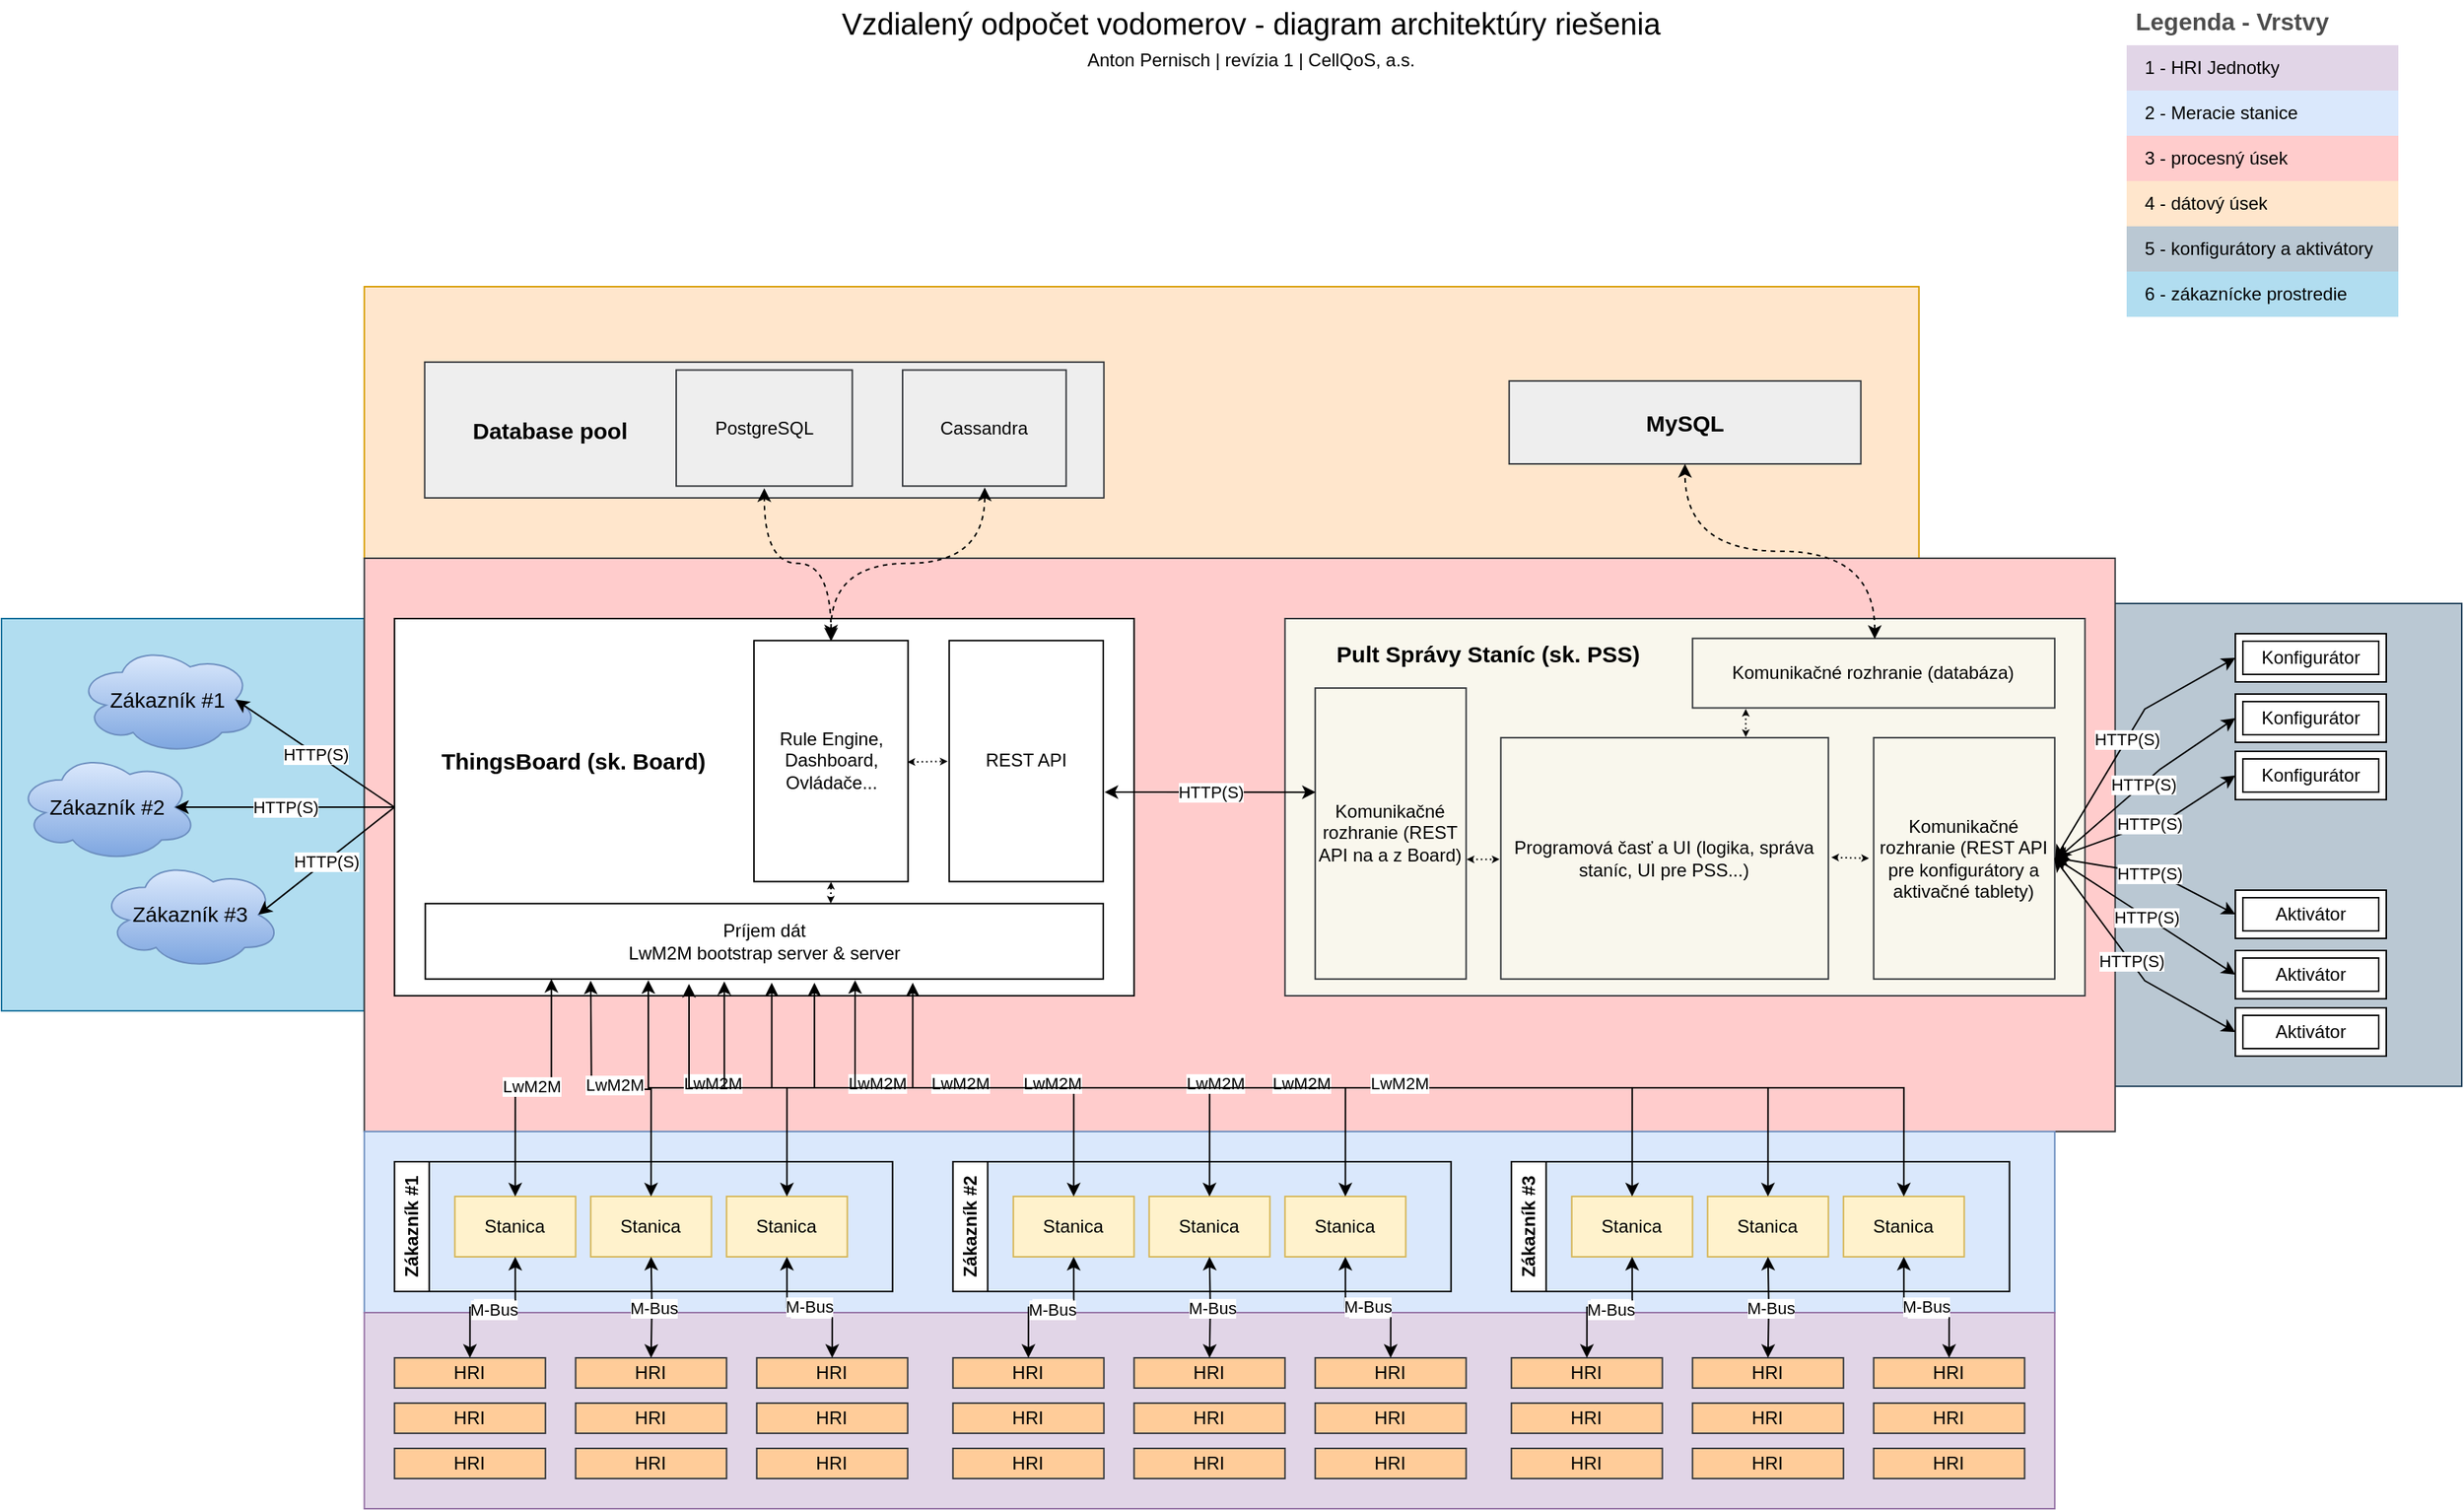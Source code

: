 <mxfile version="21.7.1" type="github">
  <diagram name="Page-1" id="n-vTJbwa5jrU47sz1mU_">
    <mxGraphModel dx="2049" dy="1117" grid="1" gridSize="10" guides="1" tooltips="1" connect="1" arrows="1" fold="1" page="1" pageScale="1" pageWidth="1654" pageHeight="1169" math="0" shadow="0">
      <root>
        <mxCell id="0" />
        <mxCell id="1" parent="0" />
        <mxCell id="zFDy8maUrEVvLOlvmagO-31" value="" style="rounded=0;whiteSpace=wrap;html=1;fillColor=#bac8d3;strokeColor=#23445d;" vertex="1" parent="1">
          <mxGeometry x="1412" y="430" width="230" height="320" as="geometry" />
        </mxCell>
        <mxCell id="oxmaoGViPWF4fEeADS45-164" value="" style="rounded=0;whiteSpace=wrap;html=1;fillColor=#b1ddf0;strokeColor=#10739e;" parent="1" vertex="1">
          <mxGeometry x="12" y="440" width="240.36" height="260" as="geometry" />
        </mxCell>
        <mxCell id="oxmaoGViPWF4fEeADS45-132" value="" style="rounded=0;whiteSpace=wrap;html=1;fillColor=#ffe6cc;strokeColor=#d79b00;" parent="1" vertex="1">
          <mxGeometry x="252.36" y="220" width="1030" height="180" as="geometry" />
        </mxCell>
        <mxCell id="oxmaoGViPWF4fEeADS45-131" value="" style="rounded=0;whiteSpace=wrap;html=1;fillColor=#ffcccc;strokeColor=#36393d;" parent="1" vertex="1">
          <mxGeometry x="252.36" y="400" width="1160" height="380" as="geometry" />
        </mxCell>
        <mxCell id="oxmaoGViPWF4fEeADS45-92" value="" style="rounded=0;whiteSpace=wrap;html=1;fillColor=#dae8fc;strokeColor=#6c8ebf;" parent="1" vertex="1">
          <mxGeometry x="252.36" y="780" width="1120" height="120" as="geometry" />
        </mxCell>
        <mxCell id="oxmaoGViPWF4fEeADS45-91" value="" style="rounded=0;whiteSpace=wrap;html=1;fillColor=#e1d5e7;strokeColor=#9673a6;" parent="1" vertex="1">
          <mxGeometry x="252.36" y="900" width="1120" height="130" as="geometry" />
        </mxCell>
        <mxCell id="oxmaoGViPWF4fEeADS45-1" value="Zákazník #1" style="swimlane;horizontal=0;whiteSpace=wrap;html=1;" parent="1" vertex="1">
          <mxGeometry x="272.36" y="800" width="330" height="86" as="geometry" />
        </mxCell>
        <mxCell id="oxmaoGViPWF4fEeADS45-14" value="Stanica" style="whiteSpace=wrap;html=1;align=center;fillColor=#fff2cc;strokeColor=#d6b656;" parent="oxmaoGViPWF4fEeADS45-1" vertex="1">
          <mxGeometry x="40" y="23" width="80" height="40" as="geometry" />
        </mxCell>
        <mxCell id="oxmaoGViPWF4fEeADS45-17" value="Stanica" style="whiteSpace=wrap;html=1;align=center;fillColor=#fff2cc;strokeColor=#d6b656;" parent="oxmaoGViPWF4fEeADS45-1" vertex="1">
          <mxGeometry x="130" y="23" width="80" height="40" as="geometry" />
        </mxCell>
        <mxCell id="oxmaoGViPWF4fEeADS45-18" value="Stanica" style="whiteSpace=wrap;html=1;align=center;fillColor=#fff2cc;strokeColor=#d6b656;" parent="oxmaoGViPWF4fEeADS45-1" vertex="1">
          <mxGeometry x="220" y="23" width="80" height="40" as="geometry" />
        </mxCell>
        <mxCell id="oxmaoGViPWF4fEeADS45-15" value="" style="group" parent="1" vertex="1" connectable="0">
          <mxGeometry x="272.36" y="930" width="100" height="80" as="geometry" />
        </mxCell>
        <mxCell id="oxmaoGViPWF4fEeADS45-9" value="HRI" style="whiteSpace=wrap;html=1;align=center;fillColor=#ffcc99;strokeColor=#36393d;" parent="oxmaoGViPWF4fEeADS45-15" vertex="1">
          <mxGeometry width="100" height="20" as="geometry" />
        </mxCell>
        <mxCell id="oxmaoGViPWF4fEeADS45-10" value="HRI" style="whiteSpace=wrap;html=1;align=center;fillColor=#ffcc99;strokeColor=#36393d;" parent="oxmaoGViPWF4fEeADS45-15" vertex="1">
          <mxGeometry y="30" width="100" height="20" as="geometry" />
        </mxCell>
        <mxCell id="oxmaoGViPWF4fEeADS45-11" value="HRI" style="whiteSpace=wrap;html=1;align=center;fillColor=#ffcc99;strokeColor=#36393d;" parent="oxmaoGViPWF4fEeADS45-15" vertex="1">
          <mxGeometry y="60" width="100" height="20" as="geometry" />
        </mxCell>
        <mxCell id="oxmaoGViPWF4fEeADS45-20" value="" style="group" parent="1" vertex="1" connectable="0">
          <mxGeometry x="392.36" y="930" width="100" height="80" as="geometry" />
        </mxCell>
        <mxCell id="oxmaoGViPWF4fEeADS45-21" value="HRI" style="whiteSpace=wrap;html=1;align=center;fillColor=#ffcc99;strokeColor=#36393d;" parent="oxmaoGViPWF4fEeADS45-20" vertex="1">
          <mxGeometry width="100" height="20" as="geometry" />
        </mxCell>
        <mxCell id="oxmaoGViPWF4fEeADS45-22" value="HRI" style="whiteSpace=wrap;html=1;align=center;fillColor=#ffcc99;strokeColor=#36393d;" parent="oxmaoGViPWF4fEeADS45-20" vertex="1">
          <mxGeometry y="30" width="100" height="20" as="geometry" />
        </mxCell>
        <mxCell id="oxmaoGViPWF4fEeADS45-23" value="HRI" style="whiteSpace=wrap;html=1;align=center;fillColor=#ffcc99;strokeColor=#36393d;" parent="oxmaoGViPWF4fEeADS45-20" vertex="1">
          <mxGeometry y="60" width="100" height="20" as="geometry" />
        </mxCell>
        <mxCell id="oxmaoGViPWF4fEeADS45-24" value="" style="group" parent="1" vertex="1" connectable="0">
          <mxGeometry x="512.36" y="930" width="100" height="80" as="geometry" />
        </mxCell>
        <mxCell id="oxmaoGViPWF4fEeADS45-25" value="HRI" style="whiteSpace=wrap;html=1;align=center;fillColor=#ffcc99;strokeColor=#36393d;" parent="oxmaoGViPWF4fEeADS45-24" vertex="1">
          <mxGeometry width="100" height="20" as="geometry" />
        </mxCell>
        <mxCell id="oxmaoGViPWF4fEeADS45-26" value="HRI" style="whiteSpace=wrap;html=1;align=center;fillColor=#ffcc99;strokeColor=#36393d;" parent="oxmaoGViPWF4fEeADS45-24" vertex="1">
          <mxGeometry y="30" width="100" height="20" as="geometry" />
        </mxCell>
        <mxCell id="oxmaoGViPWF4fEeADS45-27" value="HRI" style="whiteSpace=wrap;html=1;align=center;fillColor=#ffcc99;strokeColor=#36393d;" parent="oxmaoGViPWF4fEeADS45-24" vertex="1">
          <mxGeometry y="60" width="100" height="20" as="geometry" />
        </mxCell>
        <mxCell id="oxmaoGViPWF4fEeADS45-30" value="" style="endArrow=classic;html=1;rounded=0;exitX=0.5;exitY=0;exitDx=0;exitDy=0;entryX=0.5;entryY=1;entryDx=0;entryDy=0;edgeStyle=orthogonalEdgeStyle;startArrow=classic;startFill=1;" parent="1" source="oxmaoGViPWF4fEeADS45-9" target="oxmaoGViPWF4fEeADS45-14" edge="1">
          <mxGeometry relative="1" as="geometry">
            <mxPoint x="322.36" y="910" as="sourcePoint" />
            <mxPoint x="422.36" y="910" as="targetPoint" />
          </mxGeometry>
        </mxCell>
        <mxCell id="oxmaoGViPWF4fEeADS45-31" value="Label" style="edgeLabel;resizable=0;html=1;align=center;verticalAlign=middle;" parent="oxmaoGViPWF4fEeADS45-30" connectable="0" vertex="1">
          <mxGeometry relative="1" as="geometry" />
        </mxCell>
        <mxCell id="oxmaoGViPWF4fEeADS45-32" value="M-Bus" style="edgeLabel;html=1;align=center;verticalAlign=middle;resizable=0;points=[];" parent="oxmaoGViPWF4fEeADS45-30" vertex="1" connectable="0">
          <mxGeometry x="0.012" y="-1" relative="1" as="geometry">
            <mxPoint as="offset" />
          </mxGeometry>
        </mxCell>
        <mxCell id="oxmaoGViPWF4fEeADS45-34" value="" style="endArrow=classic;html=1;rounded=0;entryX=0.5;entryY=1;entryDx=0;entryDy=0;edgeStyle=orthogonalEdgeStyle;startArrow=classic;startFill=1;" parent="1" target="oxmaoGViPWF4fEeADS45-17" edge="1">
          <mxGeometry relative="1" as="geometry">
            <mxPoint x="442.36" y="930" as="sourcePoint" />
            <mxPoint x="412.36" y="870" as="targetPoint" />
          </mxGeometry>
        </mxCell>
        <mxCell id="oxmaoGViPWF4fEeADS45-35" value="Label" style="edgeLabel;resizable=0;html=1;align=center;verticalAlign=middle;" parent="oxmaoGViPWF4fEeADS45-34" connectable="0" vertex="1">
          <mxGeometry relative="1" as="geometry" />
        </mxCell>
        <mxCell id="oxmaoGViPWF4fEeADS45-36" value="M-Bus" style="edgeLabel;html=1;align=center;verticalAlign=middle;resizable=0;points=[];" parent="oxmaoGViPWF4fEeADS45-34" vertex="1" connectable="0">
          <mxGeometry x="0.012" y="-1" relative="1" as="geometry">
            <mxPoint as="offset" />
          </mxGeometry>
        </mxCell>
        <mxCell id="oxmaoGViPWF4fEeADS45-37" value="" style="endArrow=classic;html=1;rounded=0;entryX=0.5;entryY=1;entryDx=0;entryDy=0;edgeStyle=orthogonalEdgeStyle;startArrow=classic;startFill=1;exitX=0.5;exitY=0;exitDx=0;exitDy=0;" parent="1" source="oxmaoGViPWF4fEeADS45-25" target="oxmaoGViPWF4fEeADS45-18" edge="1">
          <mxGeometry relative="1" as="geometry">
            <mxPoint x="452.36" y="940" as="sourcePoint" />
            <mxPoint x="452.36" y="870" as="targetPoint" />
          </mxGeometry>
        </mxCell>
        <mxCell id="oxmaoGViPWF4fEeADS45-38" value="Label" style="edgeLabel;resizable=0;html=1;align=center;verticalAlign=middle;" parent="oxmaoGViPWF4fEeADS45-37" connectable="0" vertex="1">
          <mxGeometry relative="1" as="geometry" />
        </mxCell>
        <mxCell id="oxmaoGViPWF4fEeADS45-39" value="M-Bus" style="edgeLabel;html=1;align=center;verticalAlign=middle;resizable=0;points=[];" parent="oxmaoGViPWF4fEeADS45-37" vertex="1" connectable="0">
          <mxGeometry x="0.012" y="-1" relative="1" as="geometry">
            <mxPoint as="offset" />
          </mxGeometry>
        </mxCell>
        <mxCell id="oxmaoGViPWF4fEeADS45-41" value="Zákazník #2" style="swimlane;horizontal=0;whiteSpace=wrap;html=1;" parent="1" vertex="1">
          <mxGeometry x="642.36" y="800" width="330" height="86" as="geometry" />
        </mxCell>
        <mxCell id="oxmaoGViPWF4fEeADS45-42" value="Stanica" style="whiteSpace=wrap;html=1;align=center;fillColor=#fff2cc;strokeColor=#d6b656;" parent="oxmaoGViPWF4fEeADS45-41" vertex="1">
          <mxGeometry x="40" y="23" width="80" height="40" as="geometry" />
        </mxCell>
        <mxCell id="oxmaoGViPWF4fEeADS45-43" value="Stanica" style="whiteSpace=wrap;html=1;align=center;fillColor=#fff2cc;strokeColor=#d6b656;" parent="oxmaoGViPWF4fEeADS45-41" vertex="1">
          <mxGeometry x="130" y="23" width="80" height="40" as="geometry" />
        </mxCell>
        <mxCell id="oxmaoGViPWF4fEeADS45-44" value="Stanica" style="whiteSpace=wrap;html=1;align=center;fillColor=#fff2cc;strokeColor=#d6b656;" parent="oxmaoGViPWF4fEeADS45-41" vertex="1">
          <mxGeometry x="220" y="23" width="80" height="40" as="geometry" />
        </mxCell>
        <mxCell id="oxmaoGViPWF4fEeADS45-45" value="" style="group" parent="1" vertex="1" connectable="0">
          <mxGeometry x="642.36" y="930" width="100" height="80" as="geometry" />
        </mxCell>
        <mxCell id="oxmaoGViPWF4fEeADS45-46" value="HRI" style="whiteSpace=wrap;html=1;align=center;fillColor=#ffcc99;strokeColor=#36393d;" parent="oxmaoGViPWF4fEeADS45-45" vertex="1">
          <mxGeometry width="100" height="20" as="geometry" />
        </mxCell>
        <mxCell id="oxmaoGViPWF4fEeADS45-47" value="HRI" style="whiteSpace=wrap;html=1;align=center;fillColor=#ffcc99;strokeColor=#36393d;" parent="oxmaoGViPWF4fEeADS45-45" vertex="1">
          <mxGeometry y="30" width="100" height="20" as="geometry" />
        </mxCell>
        <mxCell id="oxmaoGViPWF4fEeADS45-48" value="HRI" style="whiteSpace=wrap;html=1;align=center;fillColor=#ffcc99;strokeColor=#36393d;" parent="oxmaoGViPWF4fEeADS45-45" vertex="1">
          <mxGeometry y="60" width="100" height="20" as="geometry" />
        </mxCell>
        <mxCell id="oxmaoGViPWF4fEeADS45-49" value="" style="group" parent="1" vertex="1" connectable="0">
          <mxGeometry x="762.36" y="930" width="100" height="80" as="geometry" />
        </mxCell>
        <mxCell id="oxmaoGViPWF4fEeADS45-50" value="HRI" style="whiteSpace=wrap;html=1;align=center;fillColor=#ffcc99;strokeColor=#36393d;" parent="oxmaoGViPWF4fEeADS45-49" vertex="1">
          <mxGeometry width="100" height="20" as="geometry" />
        </mxCell>
        <mxCell id="oxmaoGViPWF4fEeADS45-51" value="HRI" style="whiteSpace=wrap;html=1;align=center;fillColor=#ffcc99;strokeColor=#36393d;" parent="oxmaoGViPWF4fEeADS45-49" vertex="1">
          <mxGeometry y="30" width="100" height="20" as="geometry" />
        </mxCell>
        <mxCell id="oxmaoGViPWF4fEeADS45-52" value="HRI" style="whiteSpace=wrap;html=1;align=center;fillColor=#ffcc99;strokeColor=#36393d;" parent="oxmaoGViPWF4fEeADS45-49" vertex="1">
          <mxGeometry y="60" width="100" height="20" as="geometry" />
        </mxCell>
        <mxCell id="oxmaoGViPWF4fEeADS45-53" value="" style="group" parent="1" vertex="1" connectable="0">
          <mxGeometry x="882.36" y="930" width="100" height="80" as="geometry" />
        </mxCell>
        <mxCell id="oxmaoGViPWF4fEeADS45-54" value="HRI" style="whiteSpace=wrap;html=1;align=center;fillColor=#ffcc99;strokeColor=#36393d;" parent="oxmaoGViPWF4fEeADS45-53" vertex="1">
          <mxGeometry width="100" height="20" as="geometry" />
        </mxCell>
        <mxCell id="oxmaoGViPWF4fEeADS45-55" value="HRI" style="whiteSpace=wrap;html=1;align=center;fillColor=#ffcc99;strokeColor=#36393d;" parent="oxmaoGViPWF4fEeADS45-53" vertex="1">
          <mxGeometry y="30" width="100" height="20" as="geometry" />
        </mxCell>
        <mxCell id="oxmaoGViPWF4fEeADS45-56" value="HRI" style="whiteSpace=wrap;html=1;align=center;fillColor=#ffcc99;strokeColor=#36393d;" parent="oxmaoGViPWF4fEeADS45-53" vertex="1">
          <mxGeometry y="60" width="100" height="20" as="geometry" />
        </mxCell>
        <mxCell id="oxmaoGViPWF4fEeADS45-57" value="" style="endArrow=classic;html=1;rounded=0;exitX=0.5;exitY=0;exitDx=0;exitDy=0;entryX=0.5;entryY=1;entryDx=0;entryDy=0;edgeStyle=orthogonalEdgeStyle;startArrow=classic;startFill=1;" parent="1" source="oxmaoGViPWF4fEeADS45-46" target="oxmaoGViPWF4fEeADS45-42" edge="1">
          <mxGeometry relative="1" as="geometry">
            <mxPoint x="692.36" y="910" as="sourcePoint" />
            <mxPoint x="792.36" y="910" as="targetPoint" />
          </mxGeometry>
        </mxCell>
        <mxCell id="oxmaoGViPWF4fEeADS45-58" value="Label" style="edgeLabel;resizable=0;html=1;align=center;verticalAlign=middle;" parent="oxmaoGViPWF4fEeADS45-57" connectable="0" vertex="1">
          <mxGeometry relative="1" as="geometry" />
        </mxCell>
        <mxCell id="oxmaoGViPWF4fEeADS45-59" value="M-Bus" style="edgeLabel;html=1;align=center;verticalAlign=middle;resizable=0;points=[];" parent="oxmaoGViPWF4fEeADS45-57" vertex="1" connectable="0">
          <mxGeometry x="0.012" y="-1" relative="1" as="geometry">
            <mxPoint as="offset" />
          </mxGeometry>
        </mxCell>
        <mxCell id="oxmaoGViPWF4fEeADS45-60" value="" style="endArrow=classic;html=1;rounded=0;entryX=0.5;entryY=1;entryDx=0;entryDy=0;edgeStyle=orthogonalEdgeStyle;startArrow=classic;startFill=1;" parent="1" target="oxmaoGViPWF4fEeADS45-43" edge="1">
          <mxGeometry relative="1" as="geometry">
            <mxPoint x="812.36" y="930" as="sourcePoint" />
            <mxPoint x="782.36" y="870" as="targetPoint" />
          </mxGeometry>
        </mxCell>
        <mxCell id="oxmaoGViPWF4fEeADS45-61" value="Label" style="edgeLabel;resizable=0;html=1;align=center;verticalAlign=middle;" parent="oxmaoGViPWF4fEeADS45-60" connectable="0" vertex="1">
          <mxGeometry relative="1" as="geometry" />
        </mxCell>
        <mxCell id="oxmaoGViPWF4fEeADS45-62" value="M-Bus" style="edgeLabel;html=1;align=center;verticalAlign=middle;resizable=0;points=[];" parent="oxmaoGViPWF4fEeADS45-60" vertex="1" connectable="0">
          <mxGeometry x="0.012" y="-1" relative="1" as="geometry">
            <mxPoint as="offset" />
          </mxGeometry>
        </mxCell>
        <mxCell id="oxmaoGViPWF4fEeADS45-63" value="" style="endArrow=classic;html=1;rounded=0;entryX=0.5;entryY=1;entryDx=0;entryDy=0;edgeStyle=orthogonalEdgeStyle;startArrow=classic;startFill=1;exitX=0.5;exitY=0;exitDx=0;exitDy=0;" parent="1" source="oxmaoGViPWF4fEeADS45-54" target="oxmaoGViPWF4fEeADS45-44" edge="1">
          <mxGeometry relative="1" as="geometry">
            <mxPoint x="822.36" y="940" as="sourcePoint" />
            <mxPoint x="822.36" y="870" as="targetPoint" />
          </mxGeometry>
        </mxCell>
        <mxCell id="oxmaoGViPWF4fEeADS45-64" value="Label" style="edgeLabel;resizable=0;html=1;align=center;verticalAlign=middle;" parent="oxmaoGViPWF4fEeADS45-63" connectable="0" vertex="1">
          <mxGeometry relative="1" as="geometry" />
        </mxCell>
        <mxCell id="oxmaoGViPWF4fEeADS45-65" value="M-Bus" style="edgeLabel;html=1;align=center;verticalAlign=middle;resizable=0;points=[];" parent="oxmaoGViPWF4fEeADS45-63" vertex="1" connectable="0">
          <mxGeometry x="0.012" y="-1" relative="1" as="geometry">
            <mxPoint as="offset" />
          </mxGeometry>
        </mxCell>
        <mxCell id="oxmaoGViPWF4fEeADS45-66" value="Zákazník #3" style="swimlane;horizontal=0;whiteSpace=wrap;html=1;" parent="1" vertex="1">
          <mxGeometry x="1012.36" y="800" width="330" height="86" as="geometry" />
        </mxCell>
        <mxCell id="oxmaoGViPWF4fEeADS45-67" value="Stanica" style="whiteSpace=wrap;html=1;align=center;fillColor=#fff2cc;strokeColor=#d6b656;" parent="oxmaoGViPWF4fEeADS45-66" vertex="1">
          <mxGeometry x="40" y="23" width="80" height="40" as="geometry" />
        </mxCell>
        <mxCell id="oxmaoGViPWF4fEeADS45-68" value="Stanica" style="whiteSpace=wrap;html=1;align=center;fillColor=#fff2cc;strokeColor=#d6b656;" parent="oxmaoGViPWF4fEeADS45-66" vertex="1">
          <mxGeometry x="130" y="23" width="80" height="40" as="geometry" />
        </mxCell>
        <mxCell id="oxmaoGViPWF4fEeADS45-69" value="Stanica" style="whiteSpace=wrap;html=1;align=center;fillColor=#fff2cc;strokeColor=#d6b656;" parent="oxmaoGViPWF4fEeADS45-66" vertex="1">
          <mxGeometry x="220" y="23" width="80" height="40" as="geometry" />
        </mxCell>
        <mxCell id="oxmaoGViPWF4fEeADS45-70" value="" style="group" parent="1" vertex="1" connectable="0">
          <mxGeometry x="1012.36" y="930" width="100" height="80" as="geometry" />
        </mxCell>
        <mxCell id="oxmaoGViPWF4fEeADS45-71" value="HRI" style="whiteSpace=wrap;html=1;align=center;fillColor=#ffcc99;strokeColor=#36393d;" parent="oxmaoGViPWF4fEeADS45-70" vertex="1">
          <mxGeometry width="100" height="20" as="geometry" />
        </mxCell>
        <mxCell id="oxmaoGViPWF4fEeADS45-72" value="HRI" style="whiteSpace=wrap;html=1;align=center;fillColor=#ffcc99;strokeColor=#36393d;" parent="oxmaoGViPWF4fEeADS45-70" vertex="1">
          <mxGeometry y="30" width="100" height="20" as="geometry" />
        </mxCell>
        <mxCell id="oxmaoGViPWF4fEeADS45-73" value="HRI" style="whiteSpace=wrap;html=1;align=center;fillColor=#ffcc99;strokeColor=#36393d;" parent="oxmaoGViPWF4fEeADS45-70" vertex="1">
          <mxGeometry y="60" width="100" height="20" as="geometry" />
        </mxCell>
        <mxCell id="oxmaoGViPWF4fEeADS45-74" value="" style="group" parent="1" vertex="1" connectable="0">
          <mxGeometry x="1132.36" y="930" width="100" height="80" as="geometry" />
        </mxCell>
        <mxCell id="oxmaoGViPWF4fEeADS45-75" value="HRI" style="whiteSpace=wrap;html=1;align=center;fillColor=#ffcc99;strokeColor=#36393d;" parent="oxmaoGViPWF4fEeADS45-74" vertex="1">
          <mxGeometry width="100" height="20" as="geometry" />
        </mxCell>
        <mxCell id="oxmaoGViPWF4fEeADS45-76" value="HRI" style="whiteSpace=wrap;html=1;align=center;fillColor=#ffcc99;strokeColor=#36393d;" parent="oxmaoGViPWF4fEeADS45-74" vertex="1">
          <mxGeometry y="30" width="100" height="20" as="geometry" />
        </mxCell>
        <mxCell id="oxmaoGViPWF4fEeADS45-77" value="HRI" style="whiteSpace=wrap;html=1;align=center;fillColor=#ffcc99;strokeColor=#36393d;" parent="oxmaoGViPWF4fEeADS45-74" vertex="1">
          <mxGeometry y="60" width="100" height="20" as="geometry" />
        </mxCell>
        <mxCell id="oxmaoGViPWF4fEeADS45-78" value="" style="group" parent="1" vertex="1" connectable="0">
          <mxGeometry x="1252.36" y="930" width="100" height="80" as="geometry" />
        </mxCell>
        <mxCell id="oxmaoGViPWF4fEeADS45-79" value="HRI" style="whiteSpace=wrap;html=1;align=center;fillColor=#ffcc99;strokeColor=#36393d;" parent="oxmaoGViPWF4fEeADS45-78" vertex="1">
          <mxGeometry width="100" height="20" as="geometry" />
        </mxCell>
        <mxCell id="oxmaoGViPWF4fEeADS45-80" value="HRI" style="whiteSpace=wrap;html=1;align=center;fillColor=#ffcc99;strokeColor=#36393d;" parent="oxmaoGViPWF4fEeADS45-78" vertex="1">
          <mxGeometry y="30" width="100" height="20" as="geometry" />
        </mxCell>
        <mxCell id="oxmaoGViPWF4fEeADS45-81" value="HRI" style="whiteSpace=wrap;html=1;align=center;fillColor=#ffcc99;strokeColor=#36393d;" parent="oxmaoGViPWF4fEeADS45-78" vertex="1">
          <mxGeometry y="60" width="100" height="20" as="geometry" />
        </mxCell>
        <mxCell id="oxmaoGViPWF4fEeADS45-82" value="" style="endArrow=classic;html=1;rounded=0;exitX=0.5;exitY=0;exitDx=0;exitDy=0;entryX=0.5;entryY=1;entryDx=0;entryDy=0;edgeStyle=orthogonalEdgeStyle;startArrow=classic;startFill=1;" parent="1" source="oxmaoGViPWF4fEeADS45-71" target="oxmaoGViPWF4fEeADS45-67" edge="1">
          <mxGeometry relative="1" as="geometry">
            <mxPoint x="1062.36" y="910" as="sourcePoint" />
            <mxPoint x="1162.36" y="910" as="targetPoint" />
          </mxGeometry>
        </mxCell>
        <mxCell id="oxmaoGViPWF4fEeADS45-83" value="Label" style="edgeLabel;resizable=0;html=1;align=center;verticalAlign=middle;" parent="oxmaoGViPWF4fEeADS45-82" connectable="0" vertex="1">
          <mxGeometry relative="1" as="geometry" />
        </mxCell>
        <mxCell id="oxmaoGViPWF4fEeADS45-84" value="M-Bus" style="edgeLabel;html=1;align=center;verticalAlign=middle;resizable=0;points=[];" parent="oxmaoGViPWF4fEeADS45-82" vertex="1" connectable="0">
          <mxGeometry x="0.012" y="-1" relative="1" as="geometry">
            <mxPoint as="offset" />
          </mxGeometry>
        </mxCell>
        <mxCell id="oxmaoGViPWF4fEeADS45-85" value="" style="endArrow=classic;html=1;rounded=0;entryX=0.5;entryY=1;entryDx=0;entryDy=0;edgeStyle=orthogonalEdgeStyle;startArrow=classic;startFill=1;" parent="1" target="oxmaoGViPWF4fEeADS45-68" edge="1">
          <mxGeometry relative="1" as="geometry">
            <mxPoint x="1182.36" y="930" as="sourcePoint" />
            <mxPoint x="1152.36" y="870" as="targetPoint" />
          </mxGeometry>
        </mxCell>
        <mxCell id="oxmaoGViPWF4fEeADS45-86" value="Label" style="edgeLabel;resizable=0;html=1;align=center;verticalAlign=middle;" parent="oxmaoGViPWF4fEeADS45-85" connectable="0" vertex="1">
          <mxGeometry relative="1" as="geometry" />
        </mxCell>
        <mxCell id="oxmaoGViPWF4fEeADS45-87" value="M-Bus" style="edgeLabel;html=1;align=center;verticalAlign=middle;resizable=0;points=[];" parent="oxmaoGViPWF4fEeADS45-85" vertex="1" connectable="0">
          <mxGeometry x="0.012" y="-1" relative="1" as="geometry">
            <mxPoint as="offset" />
          </mxGeometry>
        </mxCell>
        <mxCell id="oxmaoGViPWF4fEeADS45-88" value="" style="endArrow=classic;html=1;rounded=0;entryX=0.5;entryY=1;entryDx=0;entryDy=0;edgeStyle=orthogonalEdgeStyle;startArrow=classic;startFill=1;exitX=0.5;exitY=0;exitDx=0;exitDy=0;" parent="1" source="oxmaoGViPWF4fEeADS45-79" target="oxmaoGViPWF4fEeADS45-69" edge="1">
          <mxGeometry relative="1" as="geometry">
            <mxPoint x="1192.36" y="940" as="sourcePoint" />
            <mxPoint x="1192.36" y="870" as="targetPoint" />
          </mxGeometry>
        </mxCell>
        <mxCell id="oxmaoGViPWF4fEeADS45-89" value="Label" style="edgeLabel;resizable=0;html=1;align=center;verticalAlign=middle;" parent="oxmaoGViPWF4fEeADS45-88" connectable="0" vertex="1">
          <mxGeometry relative="1" as="geometry" />
        </mxCell>
        <mxCell id="oxmaoGViPWF4fEeADS45-90" value="M-Bus" style="edgeLabel;html=1;align=center;verticalAlign=middle;resizable=0;points=[];" parent="oxmaoGViPWF4fEeADS45-88" vertex="1" connectable="0">
          <mxGeometry x="0.012" y="-1" relative="1" as="geometry">
            <mxPoint as="offset" />
          </mxGeometry>
        </mxCell>
        <mxCell id="oxmaoGViPWF4fEeADS45-93" value="Legenda - Vrstvy" style="shape=table;startSize=30;container=1;collapsible=0;childLayout=tableLayout;fontSize=16;align=left;verticalAlign=top;fillColor=none;strokeColor=none;fontColor=#4D4D4D;fontStyle=1;spacingLeft=6;spacing=0;resizable=0;" parent="1" vertex="1">
          <mxGeometry x="1420" y="30" width="180" height="210" as="geometry" />
        </mxCell>
        <mxCell id="oxmaoGViPWF4fEeADS45-94" value="" style="shape=tableRow;horizontal=0;startSize=0;swimlaneHead=0;swimlaneBody=0;strokeColor=inherit;top=0;left=0;bottom=0;right=0;collapsible=0;dropTarget=0;fillColor=none;points=[[0,0.5],[1,0.5]];portConstraint=eastwest;fontSize=12;" parent="oxmaoGViPWF4fEeADS45-93" vertex="1">
          <mxGeometry y="30" width="180" height="30" as="geometry" />
        </mxCell>
        <mxCell id="oxmaoGViPWF4fEeADS45-95" value="1 - HRI Jednotky" style="shape=partialRectangle;html=1;whiteSpace=wrap;connectable=0;strokeColor=#9673a6;overflow=hidden;fillColor=#e1d5e7;top=0;left=0;bottom=0;right=0;pointerEvents=1;fontSize=12;align=left;spacingLeft=10;spacingRight=4;" parent="oxmaoGViPWF4fEeADS45-94" vertex="1">
          <mxGeometry width="180" height="30" as="geometry">
            <mxRectangle width="180" height="30" as="alternateBounds" />
          </mxGeometry>
        </mxCell>
        <mxCell id="oxmaoGViPWF4fEeADS45-96" value="" style="shape=tableRow;horizontal=0;startSize=0;swimlaneHead=0;swimlaneBody=0;strokeColor=inherit;top=0;left=0;bottom=0;right=0;collapsible=0;dropTarget=0;fillColor=none;points=[[0,0.5],[1,0.5]];portConstraint=eastwest;fontSize=12;" parent="oxmaoGViPWF4fEeADS45-93" vertex="1">
          <mxGeometry y="60" width="180" height="30" as="geometry" />
        </mxCell>
        <mxCell id="oxmaoGViPWF4fEeADS45-97" value="2 - Meracie stanice" style="shape=partialRectangle;html=1;whiteSpace=wrap;connectable=0;strokeColor=#6c8ebf;overflow=hidden;fillColor=#dae8fc;top=0;left=0;bottom=0;right=0;pointerEvents=1;fontSize=12;align=left;spacingLeft=10;spacingRight=4;" parent="oxmaoGViPWF4fEeADS45-96" vertex="1">
          <mxGeometry width="180" height="30" as="geometry">
            <mxRectangle width="180" height="30" as="alternateBounds" />
          </mxGeometry>
        </mxCell>
        <mxCell id="oxmaoGViPWF4fEeADS45-98" value="" style="shape=tableRow;horizontal=0;startSize=0;swimlaneHead=0;swimlaneBody=0;strokeColor=inherit;top=0;left=0;bottom=0;right=0;collapsible=0;dropTarget=0;fillColor=none;points=[[0,0.5],[1,0.5]];portConstraint=eastwest;fontSize=12;" parent="oxmaoGViPWF4fEeADS45-93" vertex="1">
          <mxGeometry y="90" width="180" height="30" as="geometry" />
        </mxCell>
        <mxCell id="oxmaoGViPWF4fEeADS45-99" value="3 - procesný úsek" style="shape=partialRectangle;html=1;whiteSpace=wrap;connectable=0;strokeColor=#36393d;overflow=hidden;fillColor=#ffcccc;top=0;left=0;bottom=0;right=0;pointerEvents=1;fontSize=12;align=left;spacingLeft=10;spacingRight=4;" parent="oxmaoGViPWF4fEeADS45-98" vertex="1">
          <mxGeometry width="180" height="30" as="geometry">
            <mxRectangle width="180" height="30" as="alternateBounds" />
          </mxGeometry>
        </mxCell>
        <mxCell id="oxmaoGViPWF4fEeADS45-100" value="" style="shape=tableRow;horizontal=0;startSize=0;swimlaneHead=0;swimlaneBody=0;strokeColor=inherit;top=0;left=0;bottom=0;right=0;collapsible=0;dropTarget=0;fillColor=none;points=[[0,0.5],[1,0.5]];portConstraint=eastwest;fontSize=12;" parent="oxmaoGViPWF4fEeADS45-93" vertex="1">
          <mxGeometry y="120" width="180" height="30" as="geometry" />
        </mxCell>
        <mxCell id="oxmaoGViPWF4fEeADS45-101" value="4 - dátový úsek" style="shape=partialRectangle;html=1;whiteSpace=wrap;connectable=0;strokeColor=#d79b00;overflow=hidden;fillColor=#ffe6cc;top=0;left=0;bottom=0;right=0;pointerEvents=1;fontSize=12;align=left;spacingLeft=10;spacingRight=4;" parent="oxmaoGViPWF4fEeADS45-100" vertex="1">
          <mxGeometry width="180" height="30" as="geometry">
            <mxRectangle width="180" height="30" as="alternateBounds" />
          </mxGeometry>
        </mxCell>
        <mxCell id="oxmaoGViPWF4fEeADS45-102" value="" style="shape=tableRow;horizontal=0;startSize=0;swimlaneHead=0;swimlaneBody=0;strokeColor=inherit;top=0;left=0;bottom=0;right=0;collapsible=0;dropTarget=0;fillColor=none;points=[[0,0.5],[1,0.5]];portConstraint=eastwest;fontSize=12;" parent="oxmaoGViPWF4fEeADS45-93" vertex="1">
          <mxGeometry y="150" width="180" height="30" as="geometry" />
        </mxCell>
        <mxCell id="oxmaoGViPWF4fEeADS45-103" value="5 - konfigurátory a aktivátory" style="shape=partialRectangle;html=1;whiteSpace=wrap;connectable=0;strokeColor=#23445d;overflow=hidden;fillColor=#bac8d3;top=0;left=0;bottom=0;right=0;pointerEvents=1;fontSize=12;align=left;spacingLeft=10;spacingRight=4;" parent="oxmaoGViPWF4fEeADS45-102" vertex="1">
          <mxGeometry width="180" height="30" as="geometry">
            <mxRectangle width="180" height="30" as="alternateBounds" />
          </mxGeometry>
        </mxCell>
        <mxCell id="oxmaoGViPWF4fEeADS45-104" value="" style="shape=tableRow;horizontal=0;startSize=0;swimlaneHead=0;swimlaneBody=0;strokeColor=inherit;top=0;left=0;bottom=0;right=0;collapsible=0;dropTarget=0;fillColor=none;points=[[0,0.5],[1,0.5]];portConstraint=eastwest;fontSize=12;" parent="oxmaoGViPWF4fEeADS45-93" vertex="1">
          <mxGeometry y="180" width="180" height="30" as="geometry" />
        </mxCell>
        <mxCell id="oxmaoGViPWF4fEeADS45-105" value="6 - zákaznícke prostredie" style="shape=partialRectangle;html=1;whiteSpace=wrap;connectable=0;strokeColor=#10739e;overflow=hidden;fillColor=#b1ddf0;top=0;left=0;bottom=0;right=0;pointerEvents=1;fontSize=12;align=left;spacingLeft=10;spacingRight=4;" parent="oxmaoGViPWF4fEeADS45-104" vertex="1">
          <mxGeometry width="180" height="30" as="geometry">
            <mxRectangle width="180" height="30" as="alternateBounds" />
          </mxGeometry>
        </mxCell>
        <mxCell id="oxmaoGViPWF4fEeADS45-106" value="" style="rounded=0;absoluteArcSize=1;html=1;arcSize=10;" parent="1" vertex="1">
          <mxGeometry x="272.36" y="440" width="490" height="250" as="geometry" />
        </mxCell>
        <mxCell id="oxmaoGViPWF4fEeADS45-107" value="&lt;span style=&quot;font-size: 15px;&quot;&gt;&lt;b&gt;ThingsBoard (sk. Board)&lt;/b&gt;&lt;/span&gt;" style="html=1;shape=mxgraph.er.anchor;whiteSpace=wrap;" parent="oxmaoGViPWF4fEeADS45-106" vertex="1">
          <mxGeometry width="238.194" height="188.889" as="geometry" />
        </mxCell>
        <mxCell id="oxmaoGViPWF4fEeADS45-108" value="Rule Engine, Dashboard, Ovládače..." style="rounded=0;absoluteArcSize=1;html=1;arcSize=10;whiteSpace=wrap;points=[];strokeColor=inherit;fillColor=inherit;" parent="oxmaoGViPWF4fEeADS45-106" vertex="1">
          <mxGeometry x="238.194" y="14.583" width="102.083" height="159.722" as="geometry" />
        </mxCell>
        <mxCell id="oxmaoGViPWF4fEeADS45-109" value="Príjem dát&lt;br&gt;LwM2M bootstrap server &amp;amp; server" style="rounded=0;absoluteArcSize=1;html=1;arcSize=10;whiteSpace=wrap;points=[];strokeColor=inherit;fillColor=inherit;" parent="oxmaoGViPWF4fEeADS45-106" vertex="1">
          <mxGeometry x="20.417" y="188.889" width="449.167" height="50" as="geometry" />
        </mxCell>
        <mxCell id="oxmaoGViPWF4fEeADS45-110" value="REST API" style="rounded=0;absoluteArcSize=1;html=1;arcSize=10;whiteSpace=wrap;points=[];strokeColor=inherit;fillColor=inherit;" parent="oxmaoGViPWF4fEeADS45-106" vertex="1">
          <mxGeometry x="367.5" y="14.583" width="102.083" height="159.722" as="geometry" />
        </mxCell>
        <mxCell id="oxmaoGViPWF4fEeADS45-153" value="" style="endArrow=classic;startArrow=classic;html=1;entryX=0.5;entryY=1.001;entryDx=0;entryDy=0;entryPerimeter=0;exitX=0.598;exitY=-0.001;exitDx=0;exitDy=0;exitPerimeter=0;dashed=1;dashPattern=1 2;endSize=2;startSize=2;rounded=0;" parent="oxmaoGViPWF4fEeADS45-106" source="oxmaoGViPWF4fEeADS45-109" target="oxmaoGViPWF4fEeADS45-108" edge="1">
          <mxGeometry width="50" height="50" relative="1" as="geometry">
            <mxPoint x="240" y="220" as="sourcePoint" />
            <mxPoint x="290" y="170" as="targetPoint" />
          </mxGeometry>
        </mxCell>
        <mxCell id="oxmaoGViPWF4fEeADS45-154" value="" style="endArrow=classic;startArrow=classic;html=1;entryX=-0.01;entryY=0.501;entryDx=0;entryDy=0;entryPerimeter=0;exitX=0.996;exitY=0.504;exitDx=0;exitDy=0;exitPerimeter=0;dashed=1;dashPattern=1 2;endSize=2;startSize=2;rounded=0;" parent="oxmaoGViPWF4fEeADS45-106" source="oxmaoGViPWF4fEeADS45-108" target="oxmaoGViPWF4fEeADS45-110" edge="1">
          <mxGeometry width="50" height="50" relative="1" as="geometry">
            <mxPoint x="253" y="198" as="sourcePoint" />
            <mxPoint x="299" y="184" as="targetPoint" />
          </mxGeometry>
        </mxCell>
        <mxCell id="oxmaoGViPWF4fEeADS45-111" value="" style="rounded=0;absoluteArcSize=1;html=1;arcSize=10;fillColor=#eeeeee;strokeColor=#36393d;" parent="1" vertex="1">
          <mxGeometry x="292.36" y="270" width="450" height="90" as="geometry" />
        </mxCell>
        <mxCell id="oxmaoGViPWF4fEeADS45-112" value="&lt;span style=&quot;font-size: 15px;&quot;&gt;&lt;b&gt;Database pool&lt;/b&gt;&lt;/span&gt;" style="html=1;shape=mxgraph.er.anchor;whiteSpace=wrap;" parent="oxmaoGViPWF4fEeADS45-111" vertex="1">
          <mxGeometry width="166.667" height="90" as="geometry" />
        </mxCell>
        <mxCell id="oxmaoGViPWF4fEeADS45-113" value="PostgreSQL" style="rounded=0;absoluteArcSize=1;html=1;arcSize=10;whiteSpace=wrap;points=[];strokeColor=inherit;fillColor=inherit;" parent="oxmaoGViPWF4fEeADS45-111" vertex="1">
          <mxGeometry x="166.667" y="5.251" width="116.667" height="76.923" as="geometry" />
        </mxCell>
        <mxCell id="oxmaoGViPWF4fEeADS45-115" value="Cassandra" style="rounded=0;absoluteArcSize=1;html=1;arcSize=10;whiteSpace=wrap;points=[];strokeColor=inherit;fillColor=inherit;" parent="oxmaoGViPWF4fEeADS45-111" vertex="1">
          <mxGeometry x="316.667" y="5.251" width="108.333" height="76.923" as="geometry" />
        </mxCell>
        <mxCell id="oxmaoGViPWF4fEeADS45-116" value="" style="endArrow=classic;startArrow=classic;html=1;entryX=0.5;entryY=1.019;entryDx=0;entryDy=0;entryPerimeter=0;exitX=0.5;exitY=0.003;exitDx=0;exitDy=0;exitPerimeter=0;edgeStyle=orthogonalEdgeStyle;dashed=1;curved=1;" parent="1" source="oxmaoGViPWF4fEeADS45-108" target="oxmaoGViPWF4fEeADS45-113" edge="1">
          <mxGeometry width="50" height="50" relative="1" as="geometry">
            <mxPoint x="662.36" y="270" as="sourcePoint" />
            <mxPoint x="662.36" y="260" as="targetPoint" />
          </mxGeometry>
        </mxCell>
        <mxCell id="oxmaoGViPWF4fEeADS45-117" value="" style="endArrow=classic;startArrow=classic;html=1;entryX=0.502;entryY=1.012;entryDx=0;entryDy=0;entryPerimeter=0;exitX=0.5;exitY=-0.009;exitDx=0;exitDy=0;exitPerimeter=0;edgeStyle=orthogonalEdgeStyle;dashed=1;curved=1;" parent="1" source="oxmaoGViPWF4fEeADS45-108" target="oxmaoGViPWF4fEeADS45-115" edge="1">
          <mxGeometry width="50" height="50" relative="1" as="geometry">
            <mxPoint x="707.36" y="343" as="sourcePoint" />
            <mxPoint x="627.36" y="228" as="targetPoint" />
          </mxGeometry>
        </mxCell>
        <mxCell id="oxmaoGViPWF4fEeADS45-118" value="" style="rounded=0;absoluteArcSize=1;html=1;arcSize=10;fillColor=#f9f7ed;strokeColor=#36393d;" parent="1" vertex="1">
          <mxGeometry x="862.36" y="440" width="530" height="250" as="geometry" />
        </mxCell>
        <mxCell id="oxmaoGViPWF4fEeADS45-119" value="&lt;span style=&quot;font-size: 15px;&quot;&gt;&lt;b&gt;Pult Správy Staníc (sk. PSS)&lt;/b&gt;&lt;/span&gt;" style="html=1;shape=mxgraph.er.anchor;whiteSpace=wrap;" parent="oxmaoGViPWF4fEeADS45-118" vertex="1">
          <mxGeometry width="270" height="46.053" as="geometry" />
        </mxCell>
        <mxCell id="oxmaoGViPWF4fEeADS45-121" value="Komunikačné rozhranie (REST API na a z Board)" style="rounded=0;absoluteArcSize=1;html=1;arcSize=10;whiteSpace=wrap;points=[];strokeColor=inherit;fillColor=inherit;" parent="oxmaoGViPWF4fEeADS45-118" vertex="1">
          <mxGeometry x="20" y="46.053" width="100" height="192.836" as="geometry" />
        </mxCell>
        <mxCell id="oxmaoGViPWF4fEeADS45-123" value="Komunikačné rozhranie (databáza)" style="rounded=0;absoluteArcSize=1;html=1;arcSize=10;whiteSpace=wrap;points=[];strokeColor=inherit;fillColor=inherit;" parent="oxmaoGViPWF4fEeADS45-118" vertex="1">
          <mxGeometry x="270" y="13.158" width="240" height="46.053" as="geometry" />
        </mxCell>
        <mxCell id="oxmaoGViPWF4fEeADS45-128" value="Komunikačné rozhranie (REST API pre konfigurátory a aktivačné tablety)" style="rounded=0;absoluteArcSize=1;html=1;arcSize=10;whiteSpace=wrap;points=[];strokeColor=inherit;fillColor=inherit;" parent="oxmaoGViPWF4fEeADS45-118" vertex="1">
          <mxGeometry x="390" y="78.947" width="120" height="159.941" as="geometry" />
        </mxCell>
        <mxCell id="oxmaoGViPWF4fEeADS45-129" value="Programová časť a UI (logika, správa staníc, UI pre PSS...)" style="rounded=0;absoluteArcSize=1;html=1;arcSize=10;whiteSpace=wrap;points=[];strokeColor=inherit;fillColor=inherit;" parent="oxmaoGViPWF4fEeADS45-118" vertex="1">
          <mxGeometry x="143" y="78.947" width="217" height="159.941" as="geometry" />
        </mxCell>
        <mxCell id="oxmaoGViPWF4fEeADS45-158" value="" style="endArrow=classic;startArrow=classic;html=1;entryX=-0.004;entryY=0.504;entryDx=0;entryDy=0;entryPerimeter=0;exitX=1.004;exitY=0.589;exitDx=0;exitDy=0;exitPerimeter=0;dashed=1;dashPattern=1 2;endSize=2;startSize=2;rounded=0;" parent="oxmaoGViPWF4fEeADS45-118" source="oxmaoGViPWF4fEeADS45-121" target="oxmaoGViPWF4fEeADS45-129" edge="1">
          <mxGeometry width="50" height="50" relative="1" as="geometry">
            <mxPoint x="-240" y="105" as="sourcePoint" />
            <mxPoint x="-214" y="105" as="targetPoint" />
          </mxGeometry>
        </mxCell>
        <mxCell id="oxmaoGViPWF4fEeADS45-159" value="" style="endArrow=classic;startArrow=classic;html=1;entryX=-0.026;entryY=0.5;entryDx=0;entryDy=0;entryPerimeter=0;exitX=1.009;exitY=0.496;exitDx=0;exitDy=0;exitPerimeter=0;dashed=1;dashPattern=1 2;endSize=2;startSize=2;rounded=0;" parent="oxmaoGViPWF4fEeADS45-118" source="oxmaoGViPWF4fEeADS45-129" target="oxmaoGViPWF4fEeADS45-128" edge="1">
          <mxGeometry width="50" height="50" relative="1" as="geometry">
            <mxPoint x="130" y="152" as="sourcePoint" />
            <mxPoint x="152" y="170" as="targetPoint" />
          </mxGeometry>
        </mxCell>
        <mxCell id="oxmaoGViPWF4fEeADS45-160" value="" style="endArrow=classic;startArrow=classic;html=1;entryX=0.748;entryY=-0.003;entryDx=0;entryDy=0;entryPerimeter=0;exitX=0.147;exitY=1.015;exitDx=0;exitDy=0;exitPerimeter=0;dashed=1;dashPattern=1 2;endSize=2;startSize=2;rounded=0;" parent="oxmaoGViPWF4fEeADS45-118" source="oxmaoGViPWF4fEeADS45-123" target="oxmaoGViPWF4fEeADS45-129" edge="1">
          <mxGeometry width="50" height="50" relative="1" as="geometry">
            <mxPoint x="372" y="168" as="sourcePoint" />
            <mxPoint x="397" y="169" as="targetPoint" />
          </mxGeometry>
        </mxCell>
        <mxCell id="oxmaoGViPWF4fEeADS45-124" value="" style="rounded=0;absoluteArcSize=1;html=1;arcSize=10;fillColor=#eeeeee;strokeColor=#36393d;" parent="1" vertex="1">
          <mxGeometry x="1010.86" y="282.5" width="233" height="55" as="geometry" />
        </mxCell>
        <mxCell id="oxmaoGViPWF4fEeADS45-125" value="&lt;span style=&quot;font-size: 15px;&quot;&gt;&lt;b&gt;MySQL&lt;/b&gt;&lt;/span&gt;" style="html=1;shape=mxgraph.er.anchor;whiteSpace=wrap;" parent="oxmaoGViPWF4fEeADS45-124" vertex="1">
          <mxGeometry width="233" height="55.0" as="geometry" />
        </mxCell>
        <mxCell id="oxmaoGViPWF4fEeADS45-130" value="" style="endArrow=classic;startArrow=classic;html=1;entryX=0.5;entryY=1;entryDx=0;entryDy=0;exitX=0.503;exitY=0.008;exitDx=0;exitDy=0;exitPerimeter=0;edgeStyle=orthogonalEdgeStyle;dashed=1;curved=1;" parent="1" source="oxmaoGViPWF4fEeADS45-123" target="oxmaoGViPWF4fEeADS45-124" edge="1">
          <mxGeometry width="50" height="50" relative="1" as="geometry">
            <mxPoint x="707.36" y="340" as="sourcePoint" />
            <mxPoint x="773.36" y="227" as="targetPoint" />
          </mxGeometry>
        </mxCell>
        <mxCell id="oxmaoGViPWF4fEeADS45-133" value="" style="endArrow=classic;html=1;rounded=0;exitX=0.5;exitY=0;exitDx=0;exitDy=0;entryX=0.186;entryY=0.999;entryDx=0;entryDy=0;edgeStyle=orthogonalEdgeStyle;startArrow=classic;startFill=1;entryPerimeter=0;" parent="1" source="oxmaoGViPWF4fEeADS45-14" target="oxmaoGViPWF4fEeADS45-109" edge="1">
          <mxGeometry relative="1" as="geometry">
            <mxPoint x="332.36" y="940" as="sourcePoint" />
            <mxPoint x="362.36" y="873" as="targetPoint" />
          </mxGeometry>
        </mxCell>
        <mxCell id="oxmaoGViPWF4fEeADS45-135" value="LwM2M" style="edgeLabel;html=1;align=center;verticalAlign=middle;resizable=0;points=[];" parent="oxmaoGViPWF4fEeADS45-133" vertex="1" connectable="0">
          <mxGeometry x="0.012" y="-1" relative="1" as="geometry">
            <mxPoint x="-3" y="-2" as="offset" />
          </mxGeometry>
        </mxCell>
        <mxCell id="oxmaoGViPWF4fEeADS45-136" value="" style="endArrow=classic;html=1;rounded=0;exitX=0.5;exitY=0;exitDx=0;exitDy=0;edgeStyle=orthogonalEdgeStyle;startArrow=classic;startFill=1;" parent="1" source="oxmaoGViPWF4fEeADS45-17" edge="1">
          <mxGeometry relative="1" as="geometry">
            <mxPoint x="362.36" y="833" as="sourcePoint" />
            <mxPoint x="402.36" y="680" as="targetPoint" />
          </mxGeometry>
        </mxCell>
        <mxCell id="oxmaoGViPWF4fEeADS45-137" value="LwM2M" style="edgeLabel;html=1;align=center;verticalAlign=middle;resizable=0;points=[];" parent="oxmaoGViPWF4fEeADS45-136" vertex="1" connectable="0">
          <mxGeometry x="0.012" y="-1" relative="1" as="geometry">
            <mxPoint x="-3" y="-2" as="offset" />
          </mxGeometry>
        </mxCell>
        <mxCell id="oxmaoGViPWF4fEeADS45-139" value="" style="endArrow=classic;html=1;rounded=0;exitX=0.5;exitY=0;exitDx=0;exitDy=0;edgeStyle=orthogonalEdgeStyle;startArrow=classic;startFill=1;entryX=0.329;entryY=1.016;entryDx=0;entryDy=0;entryPerimeter=0;" parent="1" source="oxmaoGViPWF4fEeADS45-18" target="oxmaoGViPWF4fEeADS45-109" edge="1">
          <mxGeometry relative="1" as="geometry">
            <mxPoint x="452.36" y="833" as="sourcePoint" />
            <mxPoint x="412.36" y="690" as="targetPoint" />
          </mxGeometry>
        </mxCell>
        <mxCell id="oxmaoGViPWF4fEeADS45-140" value="LwM2M" style="edgeLabel;html=1;align=center;verticalAlign=middle;resizable=0;points=[];" parent="oxmaoGViPWF4fEeADS45-139" vertex="1" connectable="0">
          <mxGeometry x="0.012" y="-1" relative="1" as="geometry">
            <mxPoint x="-3" y="-2" as="offset" />
          </mxGeometry>
        </mxCell>
        <mxCell id="oxmaoGViPWF4fEeADS45-141" value="" style="endArrow=classic;html=1;rounded=0;exitX=0.5;exitY=0;exitDx=0;exitDy=0;edgeStyle=orthogonalEdgeStyle;startArrow=classic;startFill=1;entryX=0.389;entryY=1.066;entryDx=0;entryDy=0;entryPerimeter=0;" parent="1" source="oxmaoGViPWF4fEeADS45-42" target="oxmaoGViPWF4fEeADS45-109" edge="1">
          <mxGeometry relative="1" as="geometry">
            <mxPoint x="542.36" y="833" as="sourcePoint" />
            <mxPoint x="450.36" y="690" as="targetPoint" />
          </mxGeometry>
        </mxCell>
        <mxCell id="oxmaoGViPWF4fEeADS45-142" value="LwM2M" style="edgeLabel;html=1;align=center;verticalAlign=middle;resizable=0;points=[];" parent="oxmaoGViPWF4fEeADS45-141" vertex="1" connectable="0">
          <mxGeometry x="0.012" y="-1" relative="1" as="geometry">
            <mxPoint x="-3" y="-2" as="offset" />
          </mxGeometry>
        </mxCell>
        <mxCell id="oxmaoGViPWF4fEeADS45-143" value="" style="endArrow=classic;html=1;rounded=0;exitX=0.5;exitY=0;exitDx=0;exitDy=0;edgeStyle=orthogonalEdgeStyle;startArrow=classic;startFill=1;entryX=0.441;entryY=1.032;entryDx=0;entryDy=0;entryPerimeter=0;" parent="1" source="oxmaoGViPWF4fEeADS45-43" target="oxmaoGViPWF4fEeADS45-109" edge="1">
          <mxGeometry relative="1" as="geometry">
            <mxPoint x="732.36" y="833" as="sourcePoint" />
            <mxPoint x="477.36" y="692" as="targetPoint" />
          </mxGeometry>
        </mxCell>
        <mxCell id="oxmaoGViPWF4fEeADS45-144" value="LwM2M" style="edgeLabel;html=1;align=center;verticalAlign=middle;resizable=0;points=[];" parent="oxmaoGViPWF4fEeADS45-143" vertex="1" connectable="0">
          <mxGeometry x="0.012" y="-1" relative="1" as="geometry">
            <mxPoint x="-3" y="-2" as="offset" />
          </mxGeometry>
        </mxCell>
        <mxCell id="oxmaoGViPWF4fEeADS45-145" value="" style="endArrow=classic;html=1;rounded=0;exitX=0.5;exitY=0;exitDx=0;exitDy=0;edgeStyle=orthogonalEdgeStyle;startArrow=classic;startFill=1;entryX=0.511;entryY=1.049;entryDx=0;entryDy=0;entryPerimeter=0;" parent="1" source="oxmaoGViPWF4fEeADS45-44" target="oxmaoGViPWF4fEeADS45-109" edge="1">
          <mxGeometry relative="1" as="geometry">
            <mxPoint x="822.36" y="833" as="sourcePoint" />
            <mxPoint x="500.36" y="690" as="targetPoint" />
          </mxGeometry>
        </mxCell>
        <mxCell id="oxmaoGViPWF4fEeADS45-146" value="LwM2M" style="edgeLabel;html=1;align=center;verticalAlign=middle;resizable=0;points=[];" parent="oxmaoGViPWF4fEeADS45-145" vertex="1" connectable="0">
          <mxGeometry x="0.012" y="-1" relative="1" as="geometry">
            <mxPoint x="-3" y="-2" as="offset" />
          </mxGeometry>
        </mxCell>
        <mxCell id="oxmaoGViPWF4fEeADS45-147" value="" style="endArrow=classic;html=1;rounded=0;exitX=0.5;exitY=0;exitDx=0;exitDy=0;edgeStyle=orthogonalEdgeStyle;startArrow=classic;startFill=1;entryX=0.574;entryY=1.049;entryDx=0;entryDy=0;entryPerimeter=0;" parent="1" source="oxmaoGViPWF4fEeADS45-67" target="oxmaoGViPWF4fEeADS45-109" edge="1">
          <mxGeometry relative="1" as="geometry">
            <mxPoint x="912.36" y="833" as="sourcePoint" />
            <mxPoint x="532.36" y="691" as="targetPoint" />
          </mxGeometry>
        </mxCell>
        <mxCell id="oxmaoGViPWF4fEeADS45-148" value="LwM2M" style="edgeLabel;html=1;align=center;verticalAlign=middle;resizable=0;points=[];" parent="oxmaoGViPWF4fEeADS45-147" vertex="1" connectable="0">
          <mxGeometry x="0.012" y="-1" relative="1" as="geometry">
            <mxPoint x="-3" y="-2" as="offset" />
          </mxGeometry>
        </mxCell>
        <mxCell id="oxmaoGViPWF4fEeADS45-149" value="" style="endArrow=classic;html=1;rounded=0;exitX=0.5;exitY=0;exitDx=0;exitDy=0;edgeStyle=orthogonalEdgeStyle;startArrow=classic;startFill=1;entryX=0.634;entryY=1.016;entryDx=0;entryDy=0;entryPerimeter=0;" parent="1" source="oxmaoGViPWF4fEeADS45-68" target="oxmaoGViPWF4fEeADS45-109" edge="1">
          <mxGeometry relative="1" as="geometry">
            <mxPoint x="1102.36" y="833" as="sourcePoint" />
            <mxPoint x="560.36" y="691" as="targetPoint" />
          </mxGeometry>
        </mxCell>
        <mxCell id="oxmaoGViPWF4fEeADS45-150" value="LwM2M" style="edgeLabel;html=1;align=center;verticalAlign=middle;resizable=0;points=[];" parent="oxmaoGViPWF4fEeADS45-149" vertex="1" connectable="0">
          <mxGeometry x="0.012" y="-1" relative="1" as="geometry">
            <mxPoint x="-3" y="-2" as="offset" />
          </mxGeometry>
        </mxCell>
        <mxCell id="oxmaoGViPWF4fEeADS45-151" value="" style="endArrow=classic;html=1;rounded=0;exitX=0.5;exitY=0;exitDx=0;exitDy=0;edgeStyle=orthogonalEdgeStyle;startArrow=classic;startFill=1;entryX=0.719;entryY=1.049;entryDx=0;entryDy=0;entryPerimeter=0;" parent="1" source="oxmaoGViPWF4fEeADS45-69" target="oxmaoGViPWF4fEeADS45-109" edge="1">
          <mxGeometry relative="1" as="geometry">
            <mxPoint x="1192.36" y="833" as="sourcePoint" />
            <mxPoint x="587.36" y="690" as="targetPoint" />
          </mxGeometry>
        </mxCell>
        <mxCell id="oxmaoGViPWF4fEeADS45-152" value="LwM2M" style="edgeLabel;html=1;align=center;verticalAlign=middle;resizable=0;points=[];" parent="oxmaoGViPWF4fEeADS45-151" vertex="1" connectable="0">
          <mxGeometry x="0.012" y="-1" relative="1" as="geometry">
            <mxPoint x="-3" y="-2" as="offset" />
          </mxGeometry>
        </mxCell>
        <mxCell id="oxmaoGViPWF4fEeADS45-156" value="" style="endArrow=classic;html=1;exitX=1.008;exitY=0.629;exitDx=0;exitDy=0;exitPerimeter=0;entryX=0.004;entryY=0.358;entryDx=0;entryDy=0;entryPerimeter=0;startArrow=classic;startFill=1;rounded=0;" parent="1" source="oxmaoGViPWF4fEeADS45-110" target="oxmaoGViPWF4fEeADS45-121" edge="1">
          <mxGeometry relative="1" as="geometry">
            <mxPoint x="772.36" y="580" as="sourcePoint" />
            <mxPoint x="872.36" y="580" as="targetPoint" />
          </mxGeometry>
        </mxCell>
        <mxCell id="oxmaoGViPWF4fEeADS45-157" value="HTTP(S)" style="edgeLabel;resizable=0;html=1;align=center;verticalAlign=middle;" parent="oxmaoGViPWF4fEeADS45-156" connectable="0" vertex="1">
          <mxGeometry relative="1" as="geometry" />
        </mxCell>
        <mxCell id="oxmaoGViPWF4fEeADS45-161" value="&lt;font style=&quot;font-size: 14px;&quot;&gt;Zákazník #1&lt;/font&gt;" style="ellipse;shape=cloud;whiteSpace=wrap;html=1;align=center;fillColor=#dae8fc;strokeColor=#6c8ebf;gradientColor=#7ea6e0;" parent="1" vertex="1">
          <mxGeometry x="62" y="457.5" width="120" height="72.5" as="geometry" />
        </mxCell>
        <mxCell id="oxmaoGViPWF4fEeADS45-162" value="" style="endArrow=classic;html=1;rounded=0;exitX=0;exitY=0.5;exitDx=0;exitDy=0;entryX=0.875;entryY=0.5;entryDx=0;entryDy=0;entryPerimeter=0;" parent="1" source="oxmaoGViPWF4fEeADS45-106" target="oxmaoGViPWF4fEeADS45-161" edge="1">
          <mxGeometry relative="1" as="geometry">
            <mxPoint x="532.36" y="630" as="sourcePoint" />
            <mxPoint x="632.36" y="630" as="targetPoint" />
          </mxGeometry>
        </mxCell>
        <mxCell id="oxmaoGViPWF4fEeADS45-163" value="HTTP(S)" style="edgeLabel;resizable=0;html=1;align=center;verticalAlign=middle;" parent="oxmaoGViPWF4fEeADS45-162" connectable="0" vertex="1">
          <mxGeometry relative="1" as="geometry" />
        </mxCell>
        <mxCell id="oxmaoGViPWF4fEeADS45-165" value="&lt;font style=&quot;font-size: 14px;&quot;&gt;Zákazník #2&lt;/font&gt;" style="ellipse;shape=cloud;whiteSpace=wrap;html=1;align=center;fillColor=#dae8fc;strokeColor=#6c8ebf;gradientColor=#7ea6e0;" parent="1" vertex="1">
          <mxGeometry x="22" y="528.75" width="120" height="72.5" as="geometry" />
        </mxCell>
        <mxCell id="oxmaoGViPWF4fEeADS45-166" value="&lt;font style=&quot;font-size: 14px;&quot;&gt;Zákazník #3&lt;/font&gt;" style="ellipse;shape=cloud;whiteSpace=wrap;html=1;align=center;fillColor=#dae8fc;strokeColor=#6c8ebf;gradientColor=#7ea6e0;" parent="1" vertex="1">
          <mxGeometry x="77.18" y="600" width="120" height="72.5" as="geometry" />
        </mxCell>
        <mxCell id="oxmaoGViPWF4fEeADS45-167" value="" style="endArrow=classic;html=1;rounded=0;exitX=0;exitY=0.5;exitDx=0;exitDy=0;entryX=0.875;entryY=0.5;entryDx=0;entryDy=0;entryPerimeter=0;" parent="1" source="oxmaoGViPWF4fEeADS45-106" target="oxmaoGViPWF4fEeADS45-165" edge="1">
          <mxGeometry relative="1" as="geometry">
            <mxPoint x="282" y="575" as="sourcePoint" />
            <mxPoint x="212" y="730" as="targetPoint" />
          </mxGeometry>
        </mxCell>
        <mxCell id="oxmaoGViPWF4fEeADS45-168" value="HTTP(S)" style="edgeLabel;resizable=0;html=1;align=center;verticalAlign=middle;" parent="oxmaoGViPWF4fEeADS45-167" connectable="0" vertex="1">
          <mxGeometry relative="1" as="geometry" />
        </mxCell>
        <mxCell id="oxmaoGViPWF4fEeADS45-169" value="" style="endArrow=classic;html=1;rounded=0;exitX=0;exitY=0.5;exitDx=0;exitDy=0;entryX=0.875;entryY=0.5;entryDx=0;entryDy=0;entryPerimeter=0;" parent="1" source="oxmaoGViPWF4fEeADS45-106" target="oxmaoGViPWF4fEeADS45-166" edge="1">
          <mxGeometry relative="1" as="geometry">
            <mxPoint x="282" y="575" as="sourcePoint" />
            <mxPoint x="137" y="575" as="targetPoint" />
          </mxGeometry>
        </mxCell>
        <mxCell id="oxmaoGViPWF4fEeADS45-170" value="HTTP(S)" style="edgeLabel;resizable=0;html=1;align=center;verticalAlign=middle;" parent="oxmaoGViPWF4fEeADS45-169" connectable="0" vertex="1">
          <mxGeometry relative="1" as="geometry" />
        </mxCell>
        <mxCell id="zFDy8maUrEVvLOlvmagO-13" value="" style="group" vertex="1" connectable="0" parent="1">
          <mxGeometry x="1492" y="450" width="100" height="110" as="geometry" />
        </mxCell>
        <mxCell id="zFDy8maUrEVvLOlvmagO-10" value="Konfigurátor" style="shape=ext;margin=3;double=1;whiteSpace=wrap;html=1;align=center;" vertex="1" parent="zFDy8maUrEVvLOlvmagO-13">
          <mxGeometry width="100" height="32" as="geometry" />
        </mxCell>
        <mxCell id="zFDy8maUrEVvLOlvmagO-11" value="Konfigurátor" style="shape=ext;margin=3;double=1;whiteSpace=wrap;html=1;align=center;" vertex="1" parent="zFDy8maUrEVvLOlvmagO-13">
          <mxGeometry y="40" width="100" height="32" as="geometry" />
        </mxCell>
        <mxCell id="zFDy8maUrEVvLOlvmagO-12" value="Konfigurátor" style="shape=ext;margin=3;double=1;whiteSpace=wrap;html=1;align=center;" vertex="1" parent="zFDy8maUrEVvLOlvmagO-13">
          <mxGeometry y="78" width="100" height="32" as="geometry" />
        </mxCell>
        <mxCell id="zFDy8maUrEVvLOlvmagO-14" value="" style="group" vertex="1" connectable="0" parent="1">
          <mxGeometry x="1492" y="620" width="100" height="110" as="geometry" />
        </mxCell>
        <mxCell id="zFDy8maUrEVvLOlvmagO-15" value="Aktivátor" style="shape=ext;margin=3;double=1;whiteSpace=wrap;html=1;align=center;" vertex="1" parent="zFDy8maUrEVvLOlvmagO-14">
          <mxGeometry width="100" height="32" as="geometry" />
        </mxCell>
        <mxCell id="zFDy8maUrEVvLOlvmagO-16" value="Aktivátor" style="shape=ext;margin=3;double=1;whiteSpace=wrap;html=1;align=center;" vertex="1" parent="zFDy8maUrEVvLOlvmagO-14">
          <mxGeometry y="40" width="100" height="32" as="geometry" />
        </mxCell>
        <mxCell id="zFDy8maUrEVvLOlvmagO-17" value="Aktivátor" style="shape=ext;margin=3;double=1;whiteSpace=wrap;html=1;align=center;" vertex="1" parent="zFDy8maUrEVvLOlvmagO-14">
          <mxGeometry y="78" width="100" height="32" as="geometry" />
        </mxCell>
        <mxCell id="zFDy8maUrEVvLOlvmagO-19" value="" style="endArrow=classic;html=1;rounded=0;exitX=0;exitY=0.5;exitDx=0;exitDy=0;entryX=1.002;entryY=0.502;entryDx=0;entryDy=0;entryPerimeter=0;startArrow=classic;startFill=1;" edge="1" parent="1" source="zFDy8maUrEVvLOlvmagO-10" target="oxmaoGViPWF4fEeADS45-128">
          <mxGeometry relative="1" as="geometry">
            <mxPoint x="1442" y="580" as="sourcePoint" />
            <mxPoint x="1542" y="580" as="targetPoint" />
            <Array as="points">
              <mxPoint x="1432" y="500" />
            </Array>
          </mxGeometry>
        </mxCell>
        <mxCell id="zFDy8maUrEVvLOlvmagO-20" value="HTTP(S)" style="edgeLabel;resizable=0;html=1;align=center;verticalAlign=middle;" connectable="0" vertex="1" parent="zFDy8maUrEVvLOlvmagO-19">
          <mxGeometry relative="1" as="geometry" />
        </mxCell>
        <mxCell id="zFDy8maUrEVvLOlvmagO-21" value="" style="endArrow=classic;html=1;rounded=0;exitX=0;exitY=0.5;exitDx=0;exitDy=0;entryX=1.014;entryY=0.502;entryDx=0;entryDy=0;entryPerimeter=0;startArrow=classic;startFill=1;" edge="1" parent="1" source="zFDy8maUrEVvLOlvmagO-11" target="oxmaoGViPWF4fEeADS45-128">
          <mxGeometry relative="1" as="geometry">
            <mxPoint x="1502" y="476" as="sourcePoint" />
            <mxPoint x="1383" y="609" as="targetPoint" />
            <Array as="points">
              <mxPoint x="1442" y="540" />
            </Array>
          </mxGeometry>
        </mxCell>
        <mxCell id="zFDy8maUrEVvLOlvmagO-22" value="HTTP(S)" style="edgeLabel;resizable=0;html=1;align=center;verticalAlign=middle;" connectable="0" vertex="1" parent="zFDy8maUrEVvLOlvmagO-21">
          <mxGeometry relative="1" as="geometry" />
        </mxCell>
        <mxCell id="zFDy8maUrEVvLOlvmagO-23" value="" style="endArrow=classic;html=1;rounded=0;exitX=0;exitY=0.5;exitDx=0;exitDy=0;entryX=1.002;entryY=0.498;entryDx=0;entryDy=0;entryPerimeter=0;startArrow=classic;startFill=1;" edge="1" parent="1" source="zFDy8maUrEVvLOlvmagO-12" target="oxmaoGViPWF4fEeADS45-128">
          <mxGeometry relative="1" as="geometry">
            <mxPoint x="1502" y="516" as="sourcePoint" />
            <mxPoint x="1384" y="609" as="targetPoint" />
            <Array as="points">
              <mxPoint x="1452" y="570" />
            </Array>
          </mxGeometry>
        </mxCell>
        <mxCell id="zFDy8maUrEVvLOlvmagO-24" value="HTTP(S)" style="edgeLabel;resizable=0;html=1;align=center;verticalAlign=middle;" connectable="0" vertex="1" parent="zFDy8maUrEVvLOlvmagO-23">
          <mxGeometry relative="1" as="geometry" />
        </mxCell>
        <mxCell id="zFDy8maUrEVvLOlvmagO-25" value="" style="endArrow=classic;html=1;rounded=0;exitX=0;exitY=0.5;exitDx=0;exitDy=0;entryX=1.002;entryY=0.498;entryDx=0;entryDy=0;entryPerimeter=0;startArrow=classic;startFill=1;" edge="1" parent="1" source="zFDy8maUrEVvLOlvmagO-15" target="oxmaoGViPWF4fEeADS45-128">
          <mxGeometry relative="1" as="geometry">
            <mxPoint x="1502" y="554" as="sourcePoint" />
            <mxPoint x="1383" y="609" as="targetPoint" />
            <Array as="points">
              <mxPoint x="1442" y="610" />
            </Array>
          </mxGeometry>
        </mxCell>
        <mxCell id="zFDy8maUrEVvLOlvmagO-26" value="HTTP(S)" style="edgeLabel;resizable=0;html=1;align=center;verticalAlign=middle;" connectable="0" vertex="1" parent="zFDy8maUrEVvLOlvmagO-25">
          <mxGeometry relative="1" as="geometry" />
        </mxCell>
        <mxCell id="zFDy8maUrEVvLOlvmagO-27" value="" style="endArrow=classic;html=1;rounded=0;exitX=0;exitY=0.5;exitDx=0;exitDy=0;entryX=1.002;entryY=0.498;entryDx=0;entryDy=0;entryPerimeter=0;startArrow=classic;startFill=1;" edge="1" parent="1" source="zFDy8maUrEVvLOlvmagO-16" target="oxmaoGViPWF4fEeADS45-128">
          <mxGeometry relative="1" as="geometry">
            <mxPoint x="1502" y="646" as="sourcePoint" />
            <mxPoint x="1383" y="609" as="targetPoint" />
            <Array as="points" />
          </mxGeometry>
        </mxCell>
        <mxCell id="zFDy8maUrEVvLOlvmagO-28" value="HTTP(S)" style="edgeLabel;resizable=0;html=1;align=center;verticalAlign=middle;" connectable="0" vertex="1" parent="zFDy8maUrEVvLOlvmagO-27">
          <mxGeometry relative="1" as="geometry" />
        </mxCell>
        <mxCell id="zFDy8maUrEVvLOlvmagO-29" value="" style="endArrow=classic;html=1;rounded=0;exitX=0;exitY=0.5;exitDx=0;exitDy=0;entryX=0.997;entryY=0.498;entryDx=0;entryDy=0;entryPerimeter=0;startArrow=classic;startFill=1;" edge="1" parent="1" source="zFDy8maUrEVvLOlvmagO-17" target="oxmaoGViPWF4fEeADS45-128">
          <mxGeometry relative="1" as="geometry">
            <mxPoint x="1502" y="686" as="sourcePoint" />
            <mxPoint x="1383" y="609" as="targetPoint" />
            <Array as="points">
              <mxPoint x="1432" y="680" />
            </Array>
          </mxGeometry>
        </mxCell>
        <mxCell id="zFDy8maUrEVvLOlvmagO-30" value="HTTP(S)" style="edgeLabel;resizable=0;html=1;align=center;verticalAlign=middle;" connectable="0" vertex="1" parent="zFDy8maUrEVvLOlvmagO-29">
          <mxGeometry relative="1" as="geometry" />
        </mxCell>
        <mxCell id="zFDy8maUrEVvLOlvmagO-32" value="Vzdialený odpočet vodomerov - diagram architektúry riešenia" style="text;html=1;strokeColor=none;fillColor=none;align=center;verticalAlign=middle;whiteSpace=wrap;rounded=0;fontSize=20;" vertex="1" parent="1">
          <mxGeometry x="535.36" y="30" width="610" height="30" as="geometry" />
        </mxCell>
        <mxCell id="zFDy8maUrEVvLOlvmagO-33" value="Anton Pernisch | revízia 1 | CellQoS, a.s." style="text;html=1;strokeColor=none;fillColor=none;align=center;verticalAlign=middle;whiteSpace=wrap;rounded=0;fontSize=12;" vertex="1" parent="1">
          <mxGeometry x="685.36" y="60" width="310" height="20" as="geometry" />
        </mxCell>
      </root>
    </mxGraphModel>
  </diagram>
</mxfile>
